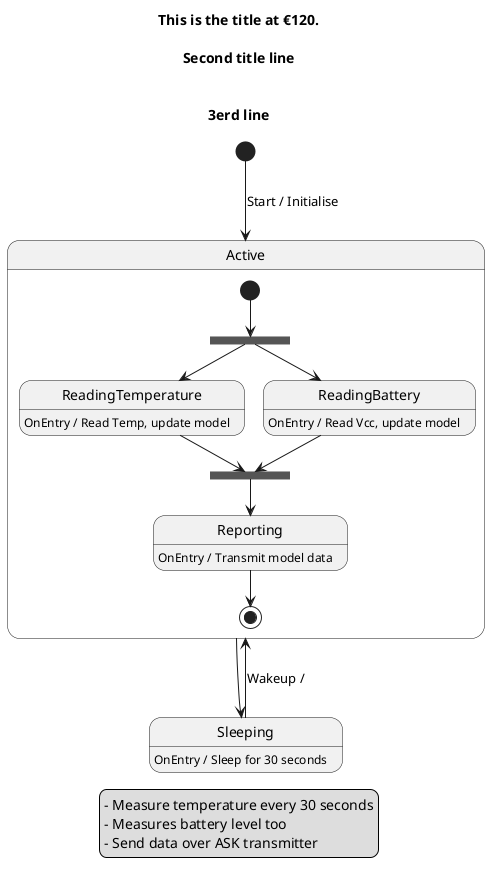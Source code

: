 @startuml Remote Sensor

title
This is the title at €120.

Second title line


3erd line
end title

legend
- Measure temperature every 30 seconds
- Measures battery level too
- Send data over ASK transmitter
end legend

' Sets up everything before main loop
[*] --> Active : Start / Initialise

state Active {

    state fork_state <<fork>>

    [*] -->  fork_state 

    fork_state --> ReadingTemperature
    ReadingTemperature : OnEntry / Read Temp, update model

    fork_state --> ReadingBattery
    ReadingBattery : OnEntry / Read Vcc, update model

    state join_state <<join>>

    ReadingTemperature --> join_state
    ReadingBattery --> join_state

    join_state --> Reporting
    Reporting : OnEntry / Transmit model data

    Reporting --> [*]
}

Active --> Sleeping
Sleeping : OnEntry / Sleep for 30 seconds

Sleeping --> Active : Wakeup /



@enduml